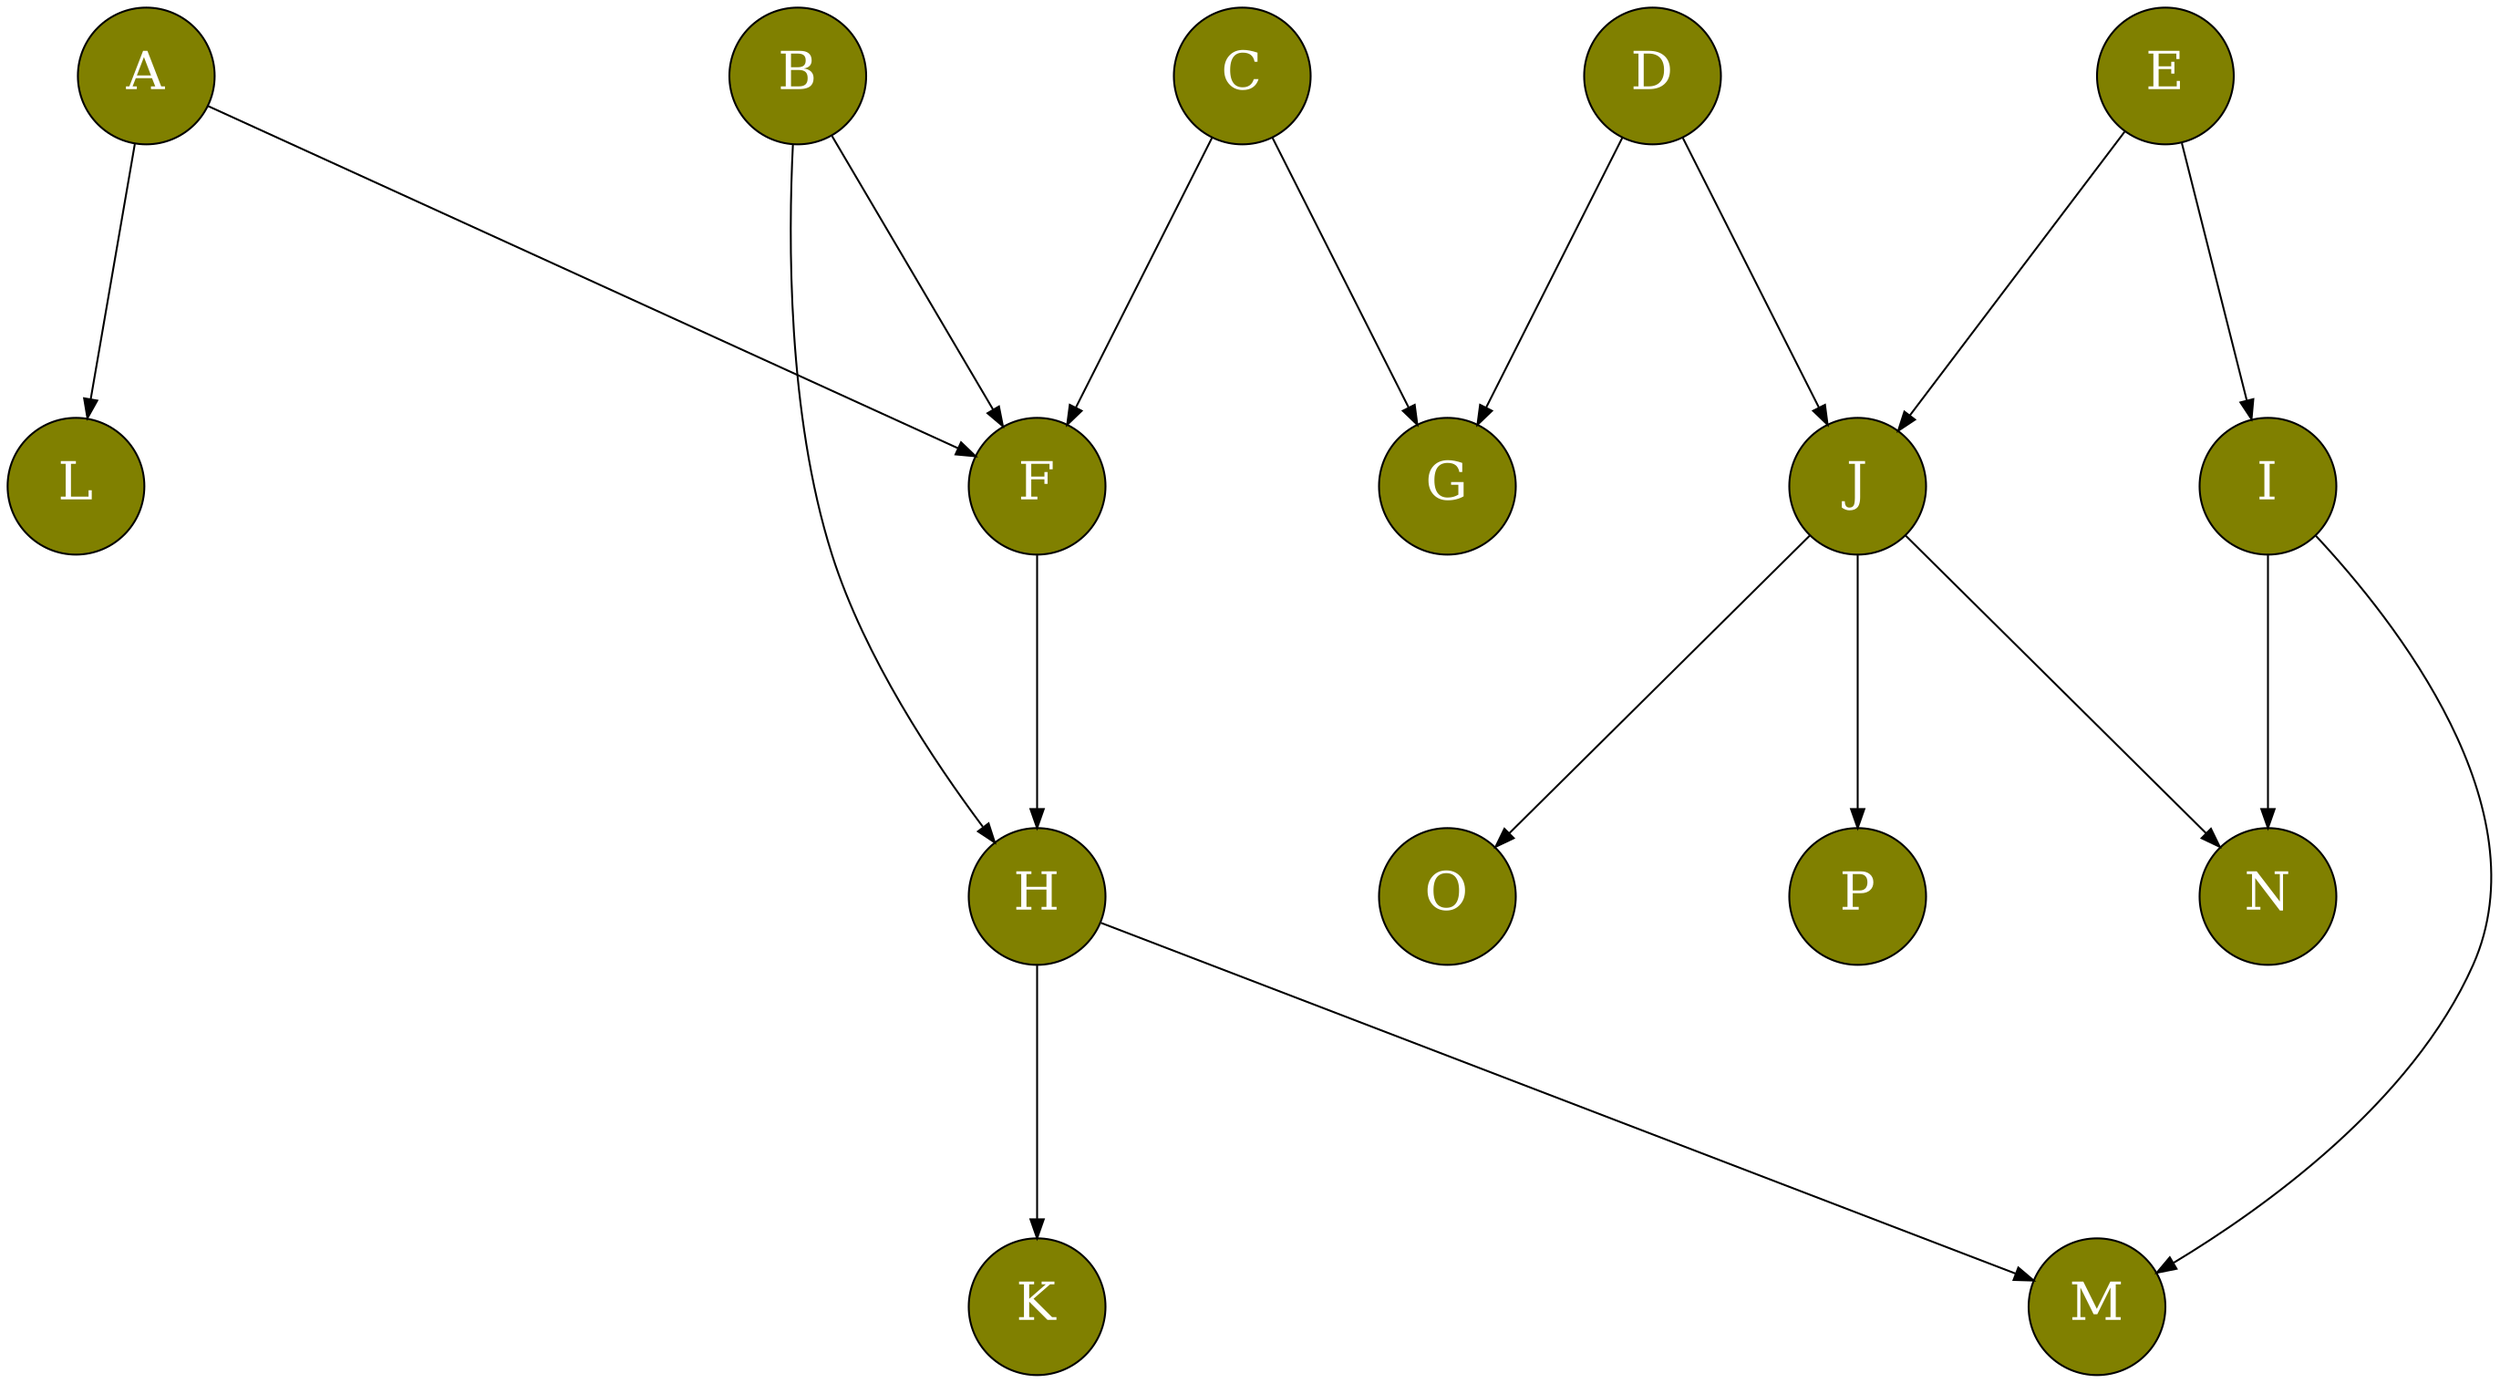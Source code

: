 digraph G {

node [margin=0 fontcolor=white fontsize=28 width=1 shape=circle style=filled fillcolor=olive]

nodesep=2;
ranksep = 2;

A -> {L F}
B -> {F H}
C -> {G F}
D -> {J G}
E -> {J I}
F -> H
H -> {M K}
I -> {M N}
J -> {P O N}
}